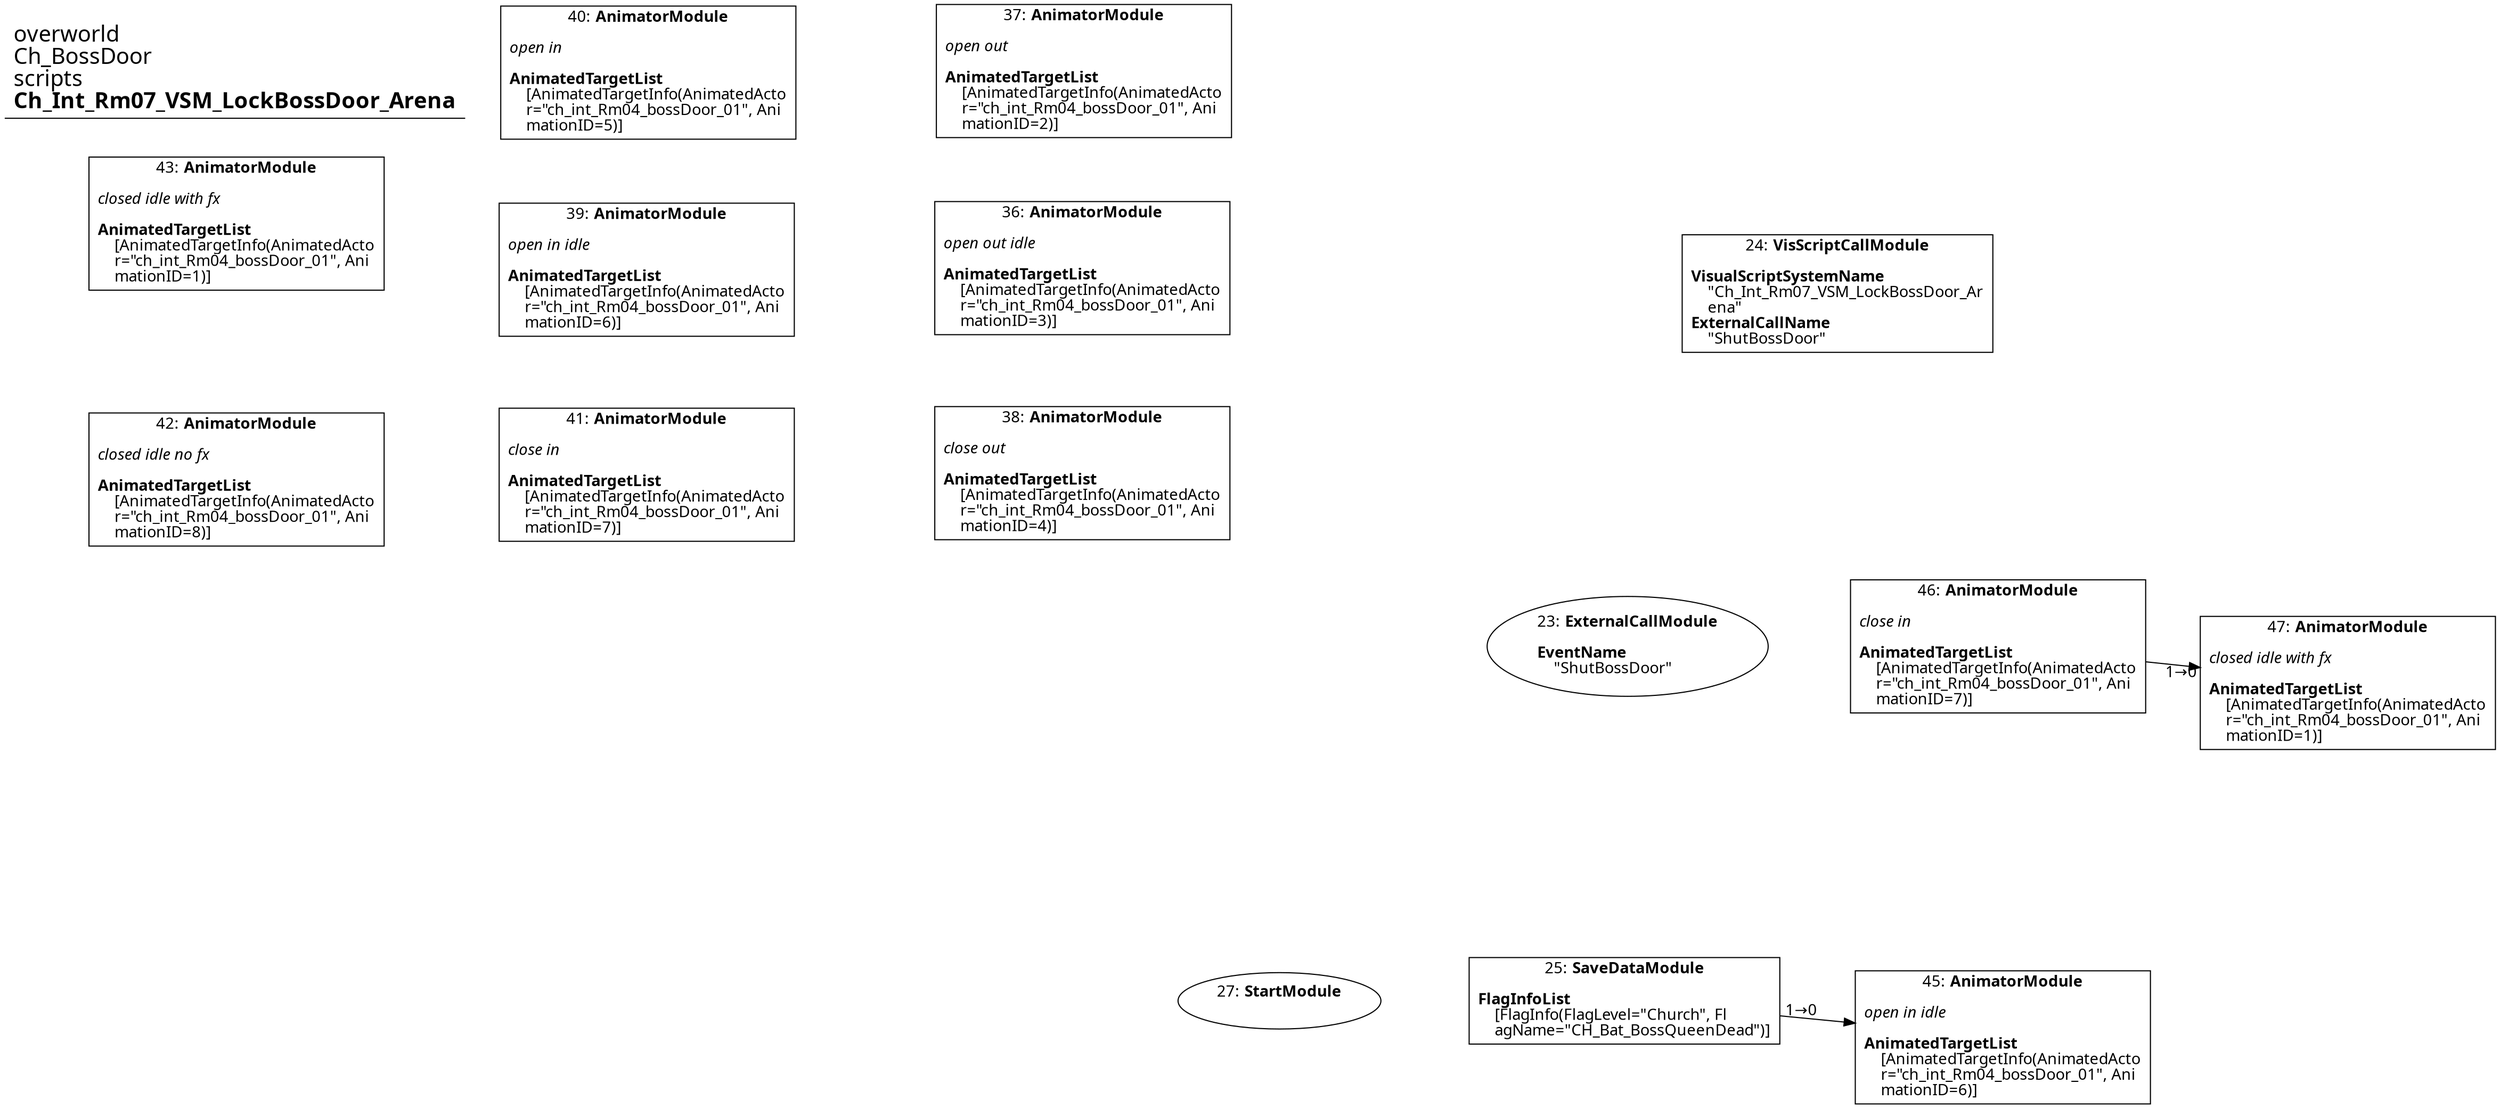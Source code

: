 digraph {
    layout = fdp;
    overlap = prism;
    sep = "+16";
    splines = spline;

    node [ shape = box ];

    graph [ fontname = "Segoe UI" ];
    node [ fontname = "Segoe UI" ];
    edge [ fontname = "Segoe UI" ];

    23 [ label = <23: <b>ExternalCallModule</b><br/><br/><b>EventName</b><br align="left"/>    &quot;ShutBossDoor&quot;<br align="left"/>> ];
    23 [ shape = oval ]
    23 [ pos = "0.016,-0.13800001!" ];

    24 [ label = <24: <b>VisScriptCallModule</b><br/><br/><b>VisualScriptSystemName</b><br align="left"/>    &quot;Ch_Int_Rm07_VSM_LockBossDoor_Ar<br align="left"/>    ena&quot;<br align="left"/><b>ExternalCallName</b><br align="left"/>    &quot;ShutBossDoor&quot;<br align="left"/>> ];
    24 [ pos = "0.148,0.08400001!" ];

    25 [ label = <25: <b>SaveDataModule</b><br/><br/><b>FlagInfoList</b><br align="left"/>    [FlagInfo(FlagLevel=&quot;Church&quot;, Fl<br align="left"/>    agName=&quot;CH_Bat_BossQueenDead&quot;)]<br align="left"/>> ];
    25 [ pos = "0.014,-0.36100003!" ];
    25 -> 45 [ label = "1→0" ];

    27 [ label = <27: <b>StartModule</b><br/><br/>> ];
    27 [ shape = oval ]
    27 [ pos = "-0.20300001,-0.36100003!" ];

    36 [ label = <36: <b>AnimatorModule</b><br/><br/><i>open out idle<br align="left"/></i><br align="left"/><b>AnimatedTargetList</b><br align="left"/>    [AnimatedTargetInfo(AnimatedActo<br align="left"/>    r=&quot;ch_int_Rm04_bossDoor_01&quot;, Ani<br align="left"/>    mationID=3)]<br align="left"/>> ];
    36 [ pos = "-0.32700002,0.1!" ];

    37 [ label = <37: <b>AnimatorModule</b><br/><br/><i>open out<br align="left"/></i><br align="left"/><b>AnimatedTargetList</b><br align="left"/>    [AnimatedTargetInfo(AnimatedActo<br align="left"/>    r=&quot;ch_int_Rm04_bossDoor_01&quot;, Ani<br align="left"/>    mationID=2)]<br align="left"/>> ];
    37 [ pos = "-0.326,0.224!" ];

    38 [ label = <38: <b>AnimatorModule</b><br/><br/><i>close out<br align="left"/></i><br align="left"/><b>AnimatedTargetList</b><br align="left"/>    [AnimatedTargetInfo(AnimatedActo<br align="left"/>    r=&quot;ch_int_Rm04_bossDoor_01&quot;, Ani<br align="left"/>    mationID=4)]<br align="left"/>> ];
    38 [ pos = "-0.32700002,-0.029000001!" ];

    39 [ label = <39: <b>AnimatorModule</b><br/><br/><i>open in idle<br align="left"/></i><br align="left"/><b>AnimatedTargetList</b><br align="left"/>    [AnimatedTargetInfo(AnimatedActo<br align="left"/>    r=&quot;ch_int_Rm04_bossDoor_01&quot;, Ani<br align="left"/>    mationID=6)]<br align="left"/>> ];
    39 [ pos = "-0.601,0.09900001!" ];

    40 [ label = <40: <b>AnimatorModule</b><br/><br/><i>open in<br align="left"/></i><br align="left"/><b>AnimatedTargetList</b><br align="left"/>    [AnimatedTargetInfo(AnimatedActo<br align="left"/>    r=&quot;ch_int_Rm04_bossDoor_01&quot;, Ani<br align="left"/>    mationID=5)]<br align="left"/>> ];
    40 [ pos = "-0.6,0.223!" ];

    41 [ label = <41: <b>AnimatorModule</b><br/><br/><i>close in<br align="left"/></i><br align="left"/><b>AnimatedTargetList</b><br align="left"/>    [AnimatedTargetInfo(AnimatedActo<br align="left"/>    r=&quot;ch_int_Rm04_bossDoor_01&quot;, Ani<br align="left"/>    mationID=7)]<br align="left"/>> ];
    41 [ pos = "-0.601,-0.030000001!" ];

    42 [ label = <42: <b>AnimatorModule</b><br/><br/><i>closed idle no fx<br align="left"/></i><br align="left"/><b>AnimatedTargetList</b><br align="left"/>    [AnimatedTargetInfo(AnimatedActo<br align="left"/>    r=&quot;ch_int_Rm04_bossDoor_01&quot;, Ani<br align="left"/>    mationID=8)]<br align="left"/>> ];
    42 [ pos = "-0.859,-0.033!" ];

    43 [ label = <43: <b>AnimatorModule</b><br/><br/><i>closed idle with fx<br align="left"/></i><br align="left"/><b>AnimatedTargetList</b><br align="left"/>    [AnimatedTargetInfo(AnimatedActo<br align="left"/>    r=&quot;ch_int_Rm04_bossDoor_01&quot;, Ani<br align="left"/>    mationID=1)]<br align="left"/>> ];
    43 [ pos = "-0.859,0.128!" ];

    45 [ label = <45: <b>AnimatorModule</b><br/><br/><i>open in idle<br align="left"/></i><br align="left"/><b>AnimatedTargetList</b><br align="left"/>    [AnimatedTargetInfo(AnimatedActo<br align="left"/>    r=&quot;ch_int_Rm04_bossDoor_01&quot;, Ani<br align="left"/>    mationID=6)]<br align="left"/>> ];
    45 [ pos = "0.252,-0.384!" ];

    46 [ label = <46: <b>AnimatorModule</b><br/><br/><i>close in<br align="left"/></i><br align="left"/><b>AnimatedTargetList</b><br align="left"/>    [AnimatedTargetInfo(AnimatedActo<br align="left"/>    r=&quot;ch_int_Rm04_bossDoor_01&quot;, Ani<br align="left"/>    mationID=7)]<br align="left"/>> ];
    46 [ pos = "0.24900001,-0.13800001!" ];
    46 -> 47 [ label = "1→0" ];

    47 [ label = <47: <b>AnimatorModule</b><br/><br/><i>closed idle with fx<br align="left"/></i><br align="left"/><b>AnimatedTargetList</b><br align="left"/>    [AnimatedTargetInfo(AnimatedActo<br align="left"/>    r=&quot;ch_int_Rm04_bossDoor_01&quot;, Ani<br align="left"/>    mationID=1)]<br align="left"/>> ];
    47 [ pos = "0.469,-0.16100001!" ];

    title [ pos = "-0.86,0.22500001!" ];
    title [ shape = underline ];
    title [ label = <<font point-size="20">overworld<br align="left"/>Ch_BossDoor<br align="left"/>scripts<br align="left"/><b>Ch_Int_Rm07_VSM_LockBossDoor_Arena</b><br align="left"/></font>> ];
}
